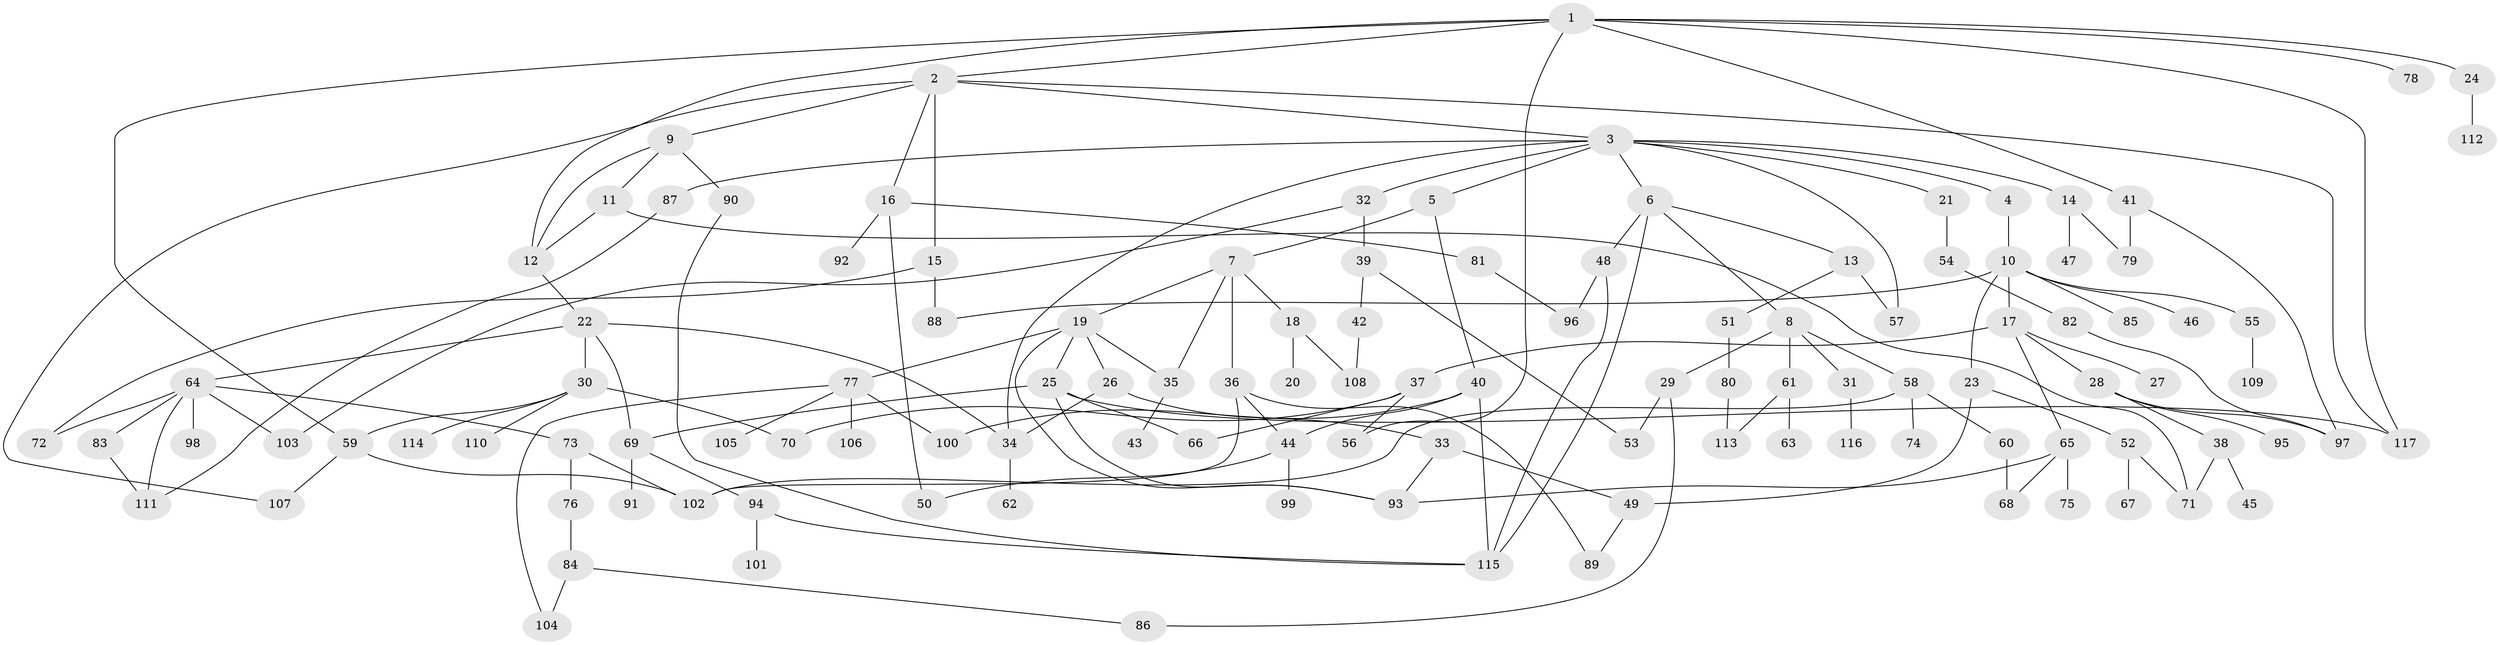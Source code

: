 // Generated by graph-tools (version 1.1) at 2025/42/03/09/25 04:42:00]
// undirected, 117 vertices, 162 edges
graph export_dot {
graph [start="1"]
  node [color=gray90,style=filled];
  1;
  2;
  3;
  4;
  5;
  6;
  7;
  8;
  9;
  10;
  11;
  12;
  13;
  14;
  15;
  16;
  17;
  18;
  19;
  20;
  21;
  22;
  23;
  24;
  25;
  26;
  27;
  28;
  29;
  30;
  31;
  32;
  33;
  34;
  35;
  36;
  37;
  38;
  39;
  40;
  41;
  42;
  43;
  44;
  45;
  46;
  47;
  48;
  49;
  50;
  51;
  52;
  53;
  54;
  55;
  56;
  57;
  58;
  59;
  60;
  61;
  62;
  63;
  64;
  65;
  66;
  67;
  68;
  69;
  70;
  71;
  72;
  73;
  74;
  75;
  76;
  77;
  78;
  79;
  80;
  81;
  82;
  83;
  84;
  85;
  86;
  87;
  88;
  89;
  90;
  91;
  92;
  93;
  94;
  95;
  96;
  97;
  98;
  99;
  100;
  101;
  102;
  103;
  104;
  105;
  106;
  107;
  108;
  109;
  110;
  111;
  112;
  113;
  114;
  115;
  116;
  117;
  1 -- 2;
  1 -- 24;
  1 -- 41;
  1 -- 78;
  1 -- 12;
  1 -- 59;
  1 -- 56;
  1 -- 117;
  2 -- 3;
  2 -- 9;
  2 -- 15;
  2 -- 16;
  2 -- 107;
  2 -- 117;
  3 -- 4;
  3 -- 5;
  3 -- 6;
  3 -- 14;
  3 -- 21;
  3 -- 32;
  3 -- 87;
  3 -- 34;
  3 -- 57;
  4 -- 10;
  5 -- 7;
  5 -- 40;
  6 -- 8;
  6 -- 13;
  6 -- 48;
  6 -- 115;
  7 -- 18;
  7 -- 19;
  7 -- 36;
  7 -- 35;
  8 -- 29;
  8 -- 31;
  8 -- 58;
  8 -- 61;
  9 -- 11;
  9 -- 12;
  9 -- 90;
  10 -- 17;
  10 -- 23;
  10 -- 46;
  10 -- 55;
  10 -- 85;
  10 -- 88;
  11 -- 12;
  11 -- 71;
  12 -- 22;
  13 -- 51;
  13 -- 57;
  14 -- 47;
  14 -- 79;
  15 -- 72;
  15 -- 88;
  16 -- 50;
  16 -- 81;
  16 -- 92;
  17 -- 27;
  17 -- 28;
  17 -- 37;
  17 -- 65;
  18 -- 20;
  18 -- 108;
  19 -- 25;
  19 -- 26;
  19 -- 35;
  19 -- 77;
  19 -- 93;
  21 -- 54;
  22 -- 30;
  22 -- 64;
  22 -- 69;
  22 -- 34;
  23 -- 49;
  23 -- 52;
  24 -- 112;
  25 -- 117;
  25 -- 93;
  25 -- 66;
  25 -- 69;
  26 -- 33;
  26 -- 34;
  28 -- 38;
  28 -- 95;
  28 -- 97;
  29 -- 53;
  29 -- 86;
  30 -- 59;
  30 -- 110;
  30 -- 114;
  30 -- 70;
  31 -- 116;
  32 -- 39;
  32 -- 103;
  33 -- 93;
  33 -- 49;
  34 -- 62;
  35 -- 43;
  36 -- 44;
  36 -- 89;
  36 -- 102;
  37 -- 56;
  37 -- 66;
  37 -- 70;
  38 -- 45;
  38 -- 71;
  39 -- 42;
  39 -- 53;
  40 -- 100;
  40 -- 115;
  40 -- 44;
  41 -- 97;
  41 -- 79;
  42 -- 108;
  44 -- 99;
  44 -- 50;
  48 -- 96;
  48 -- 115;
  49 -- 89;
  51 -- 80;
  52 -- 67;
  52 -- 71;
  54 -- 82;
  55 -- 109;
  58 -- 60;
  58 -- 74;
  58 -- 102;
  59 -- 102;
  59 -- 107;
  60 -- 68;
  61 -- 63;
  61 -- 113;
  64 -- 73;
  64 -- 83;
  64 -- 98;
  64 -- 103;
  64 -- 72;
  64 -- 111;
  65 -- 75;
  65 -- 93;
  65 -- 68;
  69 -- 91;
  69 -- 94;
  73 -- 76;
  73 -- 102;
  76 -- 84;
  77 -- 105;
  77 -- 106;
  77 -- 100;
  77 -- 104;
  80 -- 113;
  81 -- 96;
  82 -- 97;
  83 -- 111;
  84 -- 86;
  84 -- 104;
  87 -- 111;
  90 -- 115;
  94 -- 101;
  94 -- 115;
}
